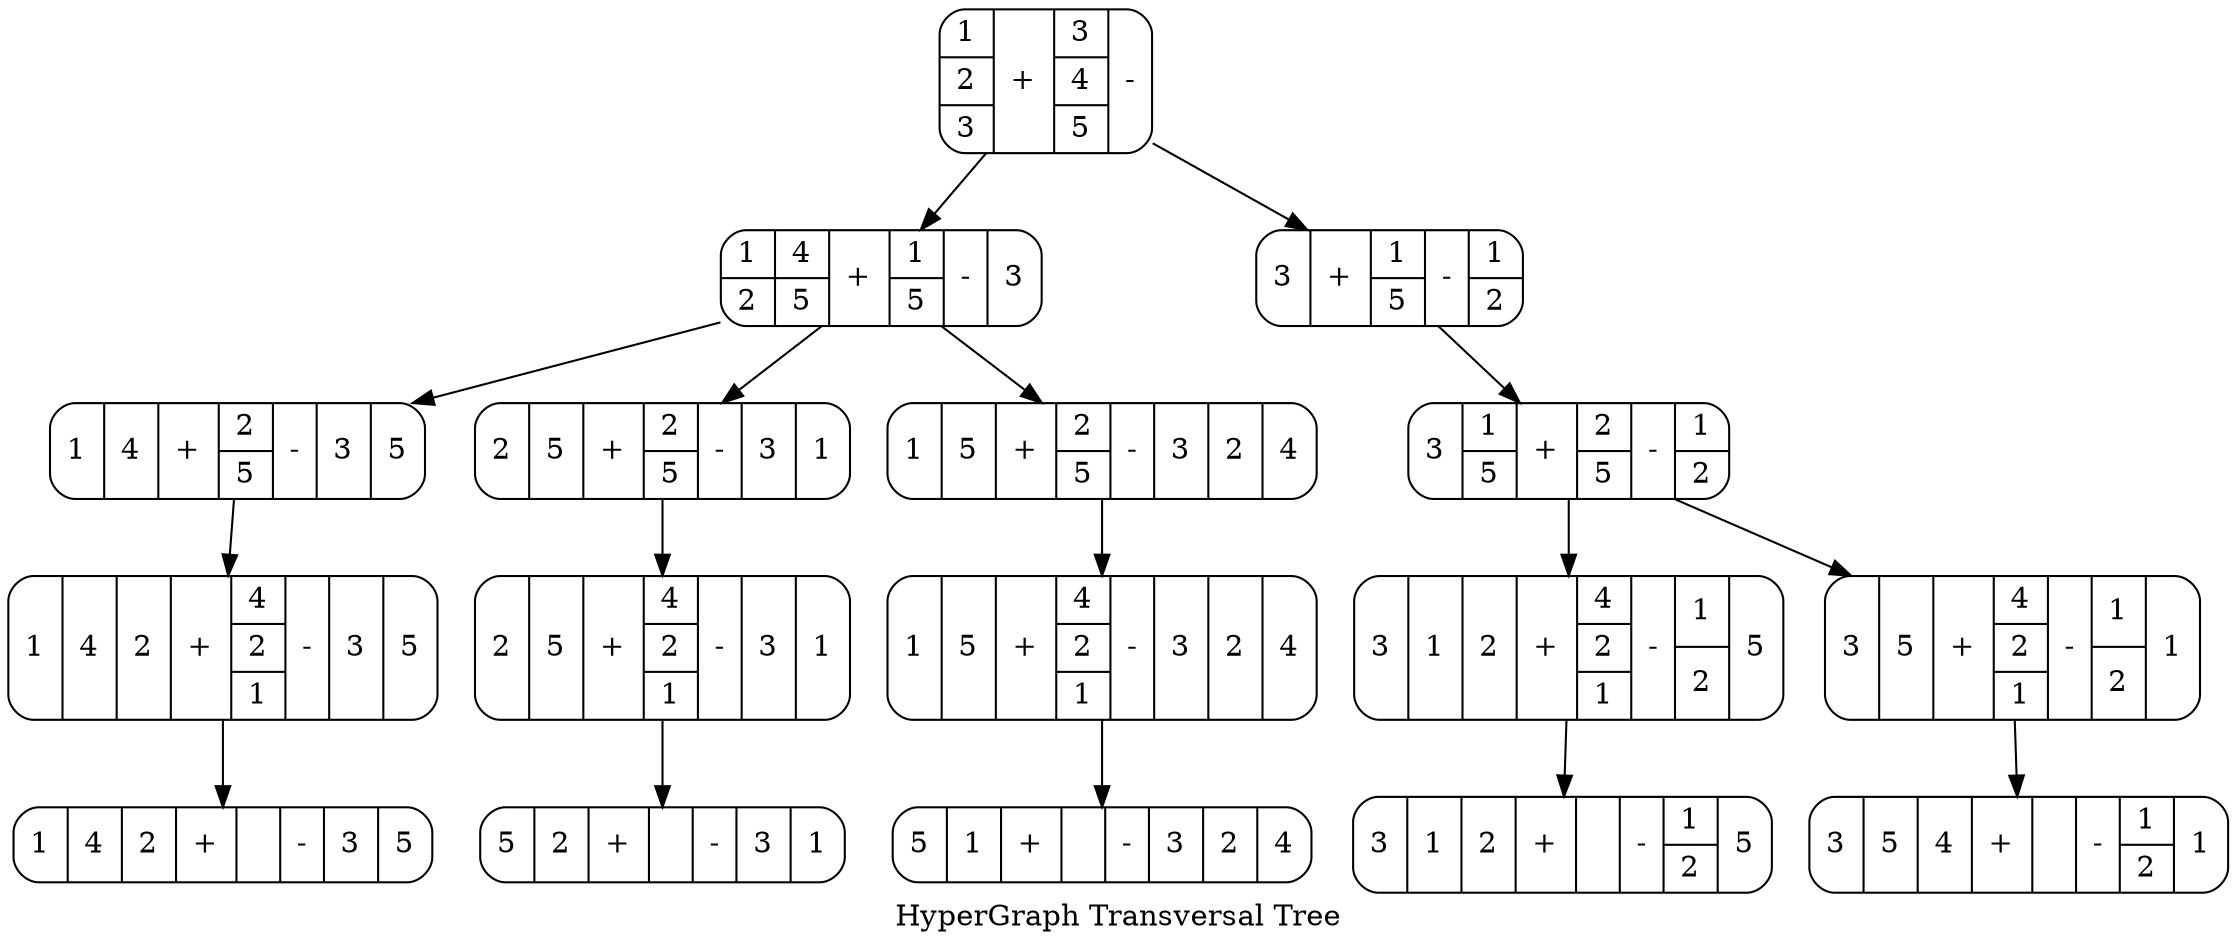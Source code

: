 digraph noname{
node [style=rounded]
	BEDBFBEADBCBCBFEAAEEFCDDCCCBBBFAAAFDBEBEDDD [label="{1|2|3}|{+}|{3|4|5}|{-}", shape = "record"];
	BEDBFBEADBCBCBFEAAEEFCDDCCCBBBFAAAFDBEBEDDD -> FCBCCFAFEBCCDCCEBDDCDCFEDBFADADCDCCDCBAACCA;
	FCBCCFAFEBCCDCCEBDDCDCFEDBFADADCDCCDCBAACCA [label="{1|2}|{4|5}|{+}|{1|5}|{-}|{3}", shape = "record"];
	FCBCCFAFEBCCDCCEBDDCDCFEDBFADADCDCCDCBAACCA -> CBACEACCBDCBECCFCCACFDDEABCEFFDCABEEFEBBFBC;
	CBACEACCBDCBECCFCCACFDDEABCEFFDCABEEFEBBFBC [label="{1}|{4}|{+}|{2|5}|{-}|{3}|{5}", shape = "record"];
	CBACEACCBDCBECCFCCACFDDEABCEFFDCABEEFEBBFBC -> AEDDBCAADFBDEDDFECEAFDDCDFCBDFABEDCDECEFCDC;
	AEDDBCAADFBDEDDFECEAFDDCDFCBDFABEDCDECEFCDC [label="{1}|{4}|{2}|{+}|{4|2|1}|{-}|{3}|{5}", shape = "record"];
	AEDDBCAADFBDEDDFECEAFDDCDFCBDFABEDCDECEFCDC -> EBADFACDFFAFCDCCAFCFBDBFBCDBCABAFFECAAFDDDB;
	EBADFACDFFAFCDCCAFCFBDBFBCDBCABAFFECAAFDDDB [label="{1}|{4}|{2}|{+}|{}|{-}|{3}|{5}", shape = "record"];
	FCBCCFAFEBCCDCCEBDDCDCFEDBFADADCDCCDCBAACCA -> BBCADEEECCBAAABEAAAAABCDBBCAABACDCAAFFEBBDF;
	BBCADEEECCBAAABEAAAAABCDBBCAABACDCAAFFEBBDF [label="{2}|{5}|{+}|{2|5}|{-}|{3}|{1}", shape = "record"];
	BBCADEEECCBAAABEAAAAABCDBBCAABACDCAAFFEBBDF -> EEEEECDAEBFDBFAFDBCFFDBBADEDDABCEFAAFBBDAEB;
	EEEEECDAEBFDBFAFDBCFFDBBADEDDABCEFAAFBBDAEB [label="{2}|{5}|{+}|{4|2|1}|{-}|{3}|{1}", shape = "record"];
	EEEEECDAEBFDBFAFDBCFFDBBADEDDABCEFAAFBBDAEB -> BBFBEEBBDEACCBFDFFEFBBDBFCACCFBEEEDDCECEADA;
	BBFBEEBBDEACCBFDFFEFBBDBFCACCFBEEEDDCECEADA [label="{5}|{2}|{+}|{}|{-}|{3}|{1}", shape = "record"];
	FCBCCFAFEBCCDCCEBDDCDCFEDBFADADCDCCDCBAACCA -> FEADCEBCDDEACDACCBCCECCDBBFCADCFFABFFCBCDDA;
	FEADCEBCDDEACDACCBCCECCDBBFCADCFFABFFCBCDDA [label="{1}|{5}|{+}|{2|5}|{-}|{3}|{2}|{4}", shape = "record"];
	FEADCEBCDDEACDACCBCCECCDBBFCADCFFABFFCBCDDA -> FBAFBFBDEEFFDFEAFFADEACDDCCFAADDFDDADCDFAAE;
	FBAFBFBDEEFFDFEAFFADEACDDCCFAADDFDDADCDFAAE [label="{1}|{5}|{+}|{4|2|1}|{-}|{3}|{2}|{4}", shape = "record"];
	FBAFBFBDEEFFDFEAFFADEACDDCCFAADDFDDADCDFAAE -> EFCCDCCEEAAAECABAEFEDAFBBBCEABCCADCBDCFFCDD;
	EFCCDCCEEAAAECABAEFEDAFBBBCEABCCADCBDCFFCDD [label="{5}|{1}|{+}|{}|{-}|{3}|{2}|{4}", shape = "record"];
	BEDBFBEADBCBCBFEAAEEFCDDCCCBBBFAAAFDBEBEDDD -> DFCBAACABEEAAFDECEFDFCDAECBCCBDFEFEDDBDFDFD;
	DFCBAACABEEAAFDECEFDFCDAECBCCBDFEFEDDBDFDFD [label="{3}|{+}|{1|5}|{-}|{1|2}", shape = "record"];
	DFCBAACABEEAAFDECEFDFCDAECBCCBDFEFEDDBDFDFD -> BDEFDAFEFFCEDCFDFAAEFEDAFCBCDBFFECCBCBECEAE;
	BDEFDAFEFFCEDCFDFAAEFEDAFCBCDBFFECCBCBECEAE [label="{3}|{1|5}|{+}|{2|5}|{-}|{1|2}", shape = "record"];
	BDEFDAFEFFCEDCFDFAAEFEDAFCBCDBFFECCBCBECEAE -> FCDDFBDEEFFEFFABCBFBDBCCDDADCEBBFCCEEEAADDF;
	FCDDFBDEEFFEFFABCBFBDBCCDDADCEBBFCCEEEAADDF [label="{3}|{1}|{2}|{+}|{4|2|1}|{-}|{1|2}|{5}", shape = "record"];
	FCDDFBDEEFFEFFABCBFBDBCCDDADCEBBFCCEEEAADDF -> CAAABDABAFCEEDDCCAFADBABBFBDCBBCFFAFCAEAEEF;
	CAAABDABAFCEEDDCCAFADBABBFBDCBBCFFAFCAEAEEF [label="{3}|{1}|{2}|{+}|{}|{-}|{1|2}|{5}", shape = "record"];
	BDEFDAFEFFCEDCFDFAAEFEDAFCBCDBFFECCBCBECEAE -> ACDAFCFEFEAFFCEDCACBDDECFCAFDECEEFEDBBAEFAC;
	ACDAFCFEFEAFFCEDCACBDDECFCAFDECEEFEDBBAEFAC [label="{3}|{5}|{+}|{4|2|1}|{-}|{1|2}|{1}", shape = "record"];
	ACDAFCFEFEAFFCEDCACBDDECFCAFDECEEFEDBBAEFAC -> EAAFCEACCDACAACFDECFDFDEBCEDBFFEDDBACBCCCAE;
	EAAFCEACCDACAACFDECFDFDEBCEDBFFEDDBACBCCCAE [label="{3}|{5}|{4}|{+}|{}|{-}|{1|2}|{1}", shape = "record"];
label = "HyperGraph Transversal Tree";
}

